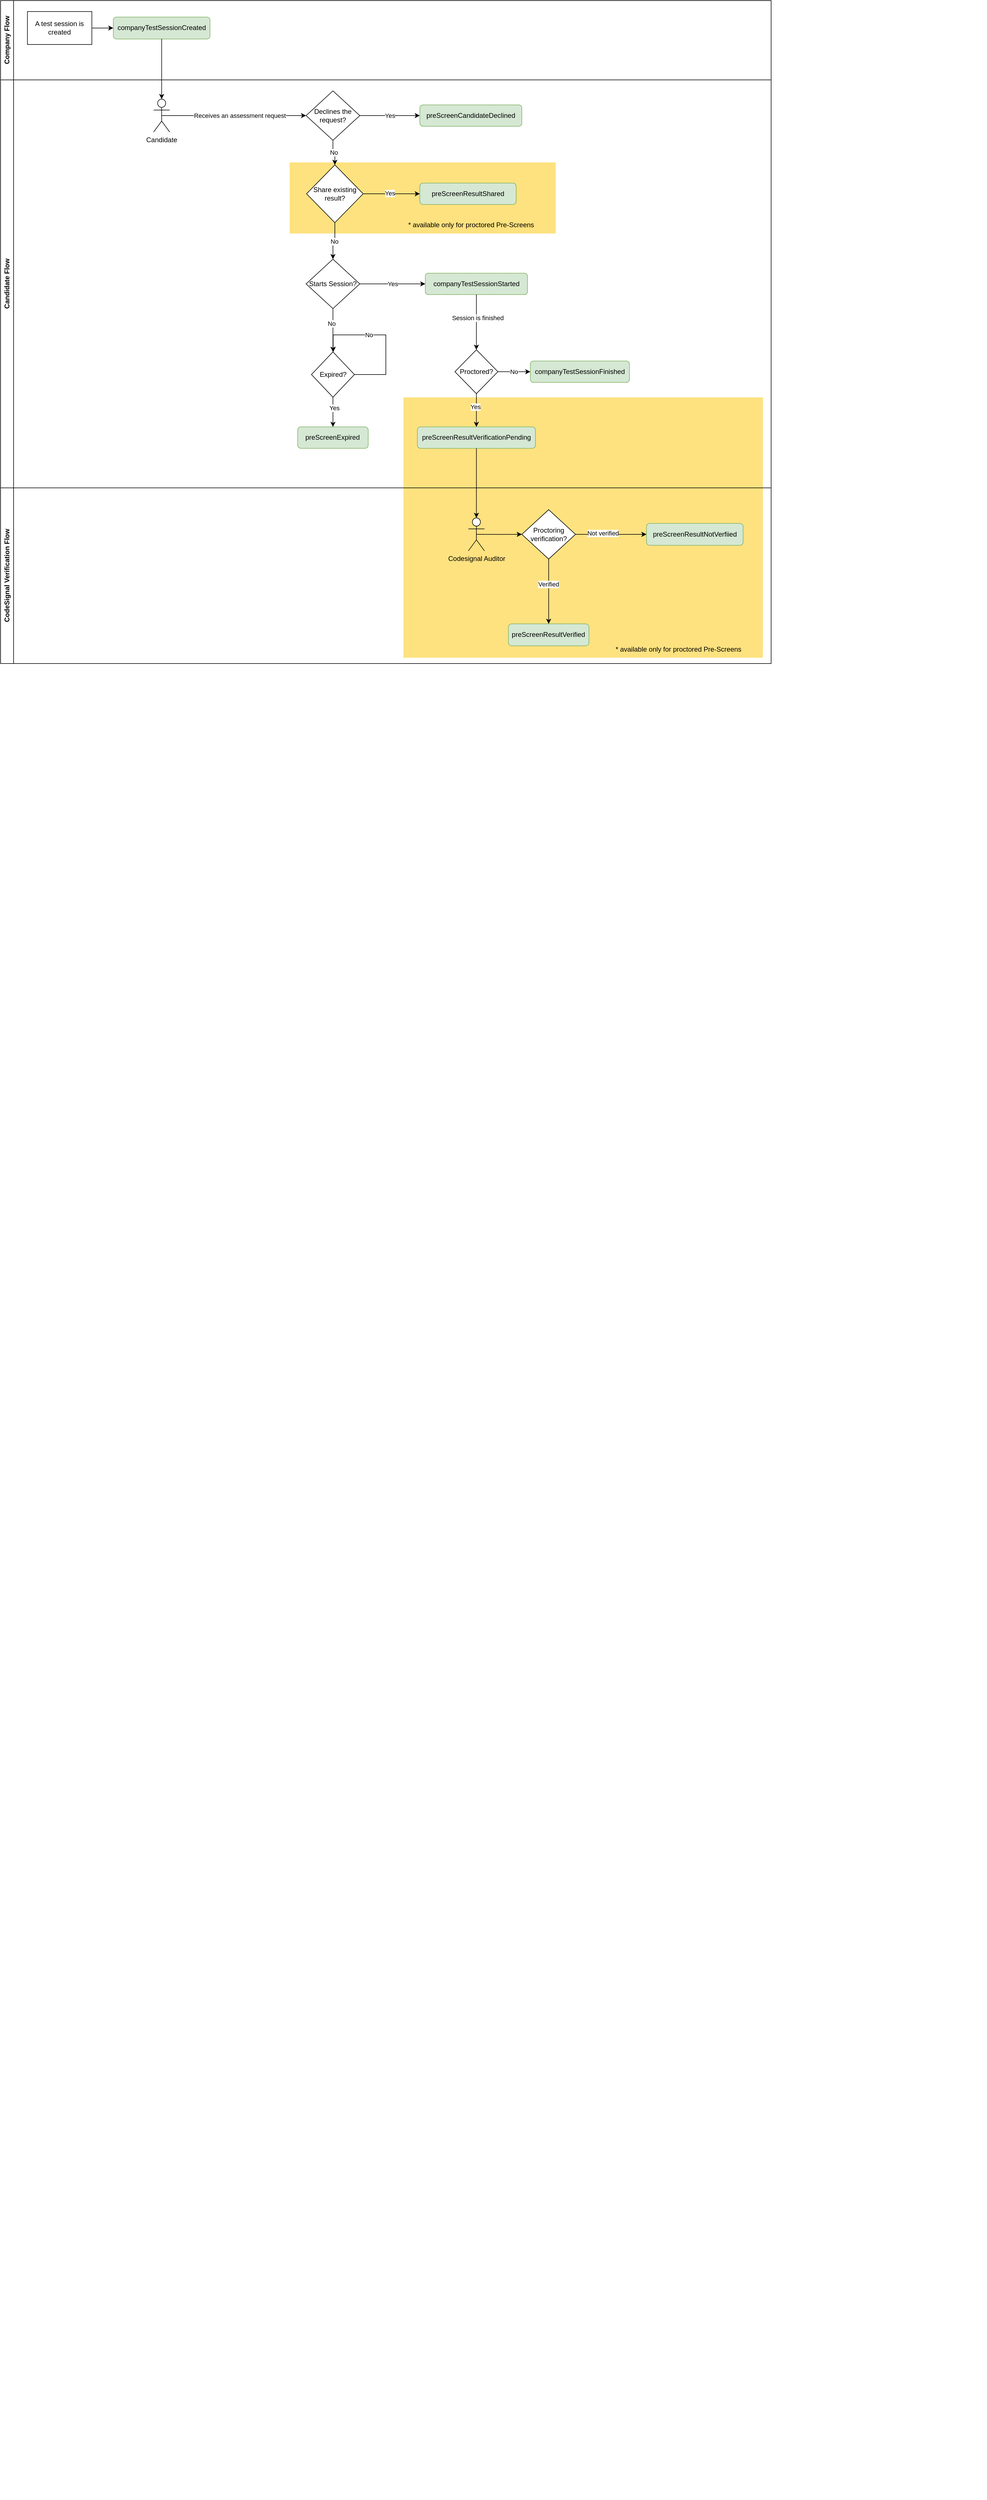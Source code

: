 <?xml version="1.0" encoding="UTF-8"?>
<mxfile version="21.3.3">
  <diagram id="TSboIgeANuUzSvGCtixs" name="Page-2">
    <mxGraphModel dx="1592" dy="821" grid="1" gridSize="10" guides="1" tooltips="1" connect="1" arrows="1" fold="1" page="1" pageScale="1" pageWidth="850" pageHeight="2000" math="0" shadow="0">
      <root>
        <mxCell id="0" />
        <mxCell id="1" parent="0" />
        <mxCell id="YbBkkYv8Np92hHLu4aIs-1" value="" style="group" vertex="1" connectable="0" parent="1">
          <mxGeometry x="340" y="3200" width="1450" height="1250" as="geometry" />
        </mxCell>
        <mxCell id="YbBkkYv8Np92hHLu4aIs-2" value="CodeSignal Verification Flow" style="swimlane;horizontal=0;whiteSpace=wrap;html=1;" vertex="1" parent="YbBkkYv8Np92hHLu4aIs-1">
          <mxGeometry x="-290" y="-2300" width="1360" height="310" as="geometry" />
        </mxCell>
        <mxCell id="YbBkkYv8Np92hHLu4aIs-3" value="" style="rounded=0;whiteSpace=wrap;html=1;fillColor=#fec603;strokeColor=#FFFFFF;gradientColor=none;opacity=50;" vertex="1" parent="YbBkkYv8Np92hHLu4aIs-2">
          <mxGeometry x="710.78" y="-160" width="634.97" height="460" as="geometry" />
        </mxCell>
        <mxCell id="YbBkkYv8Np92hHLu4aIs-4" value="preScreenResultVerified" style="rounded=1;whiteSpace=wrap;html=1;fillColor=#d5e8d4;strokeColor=#82b366;" vertex="1" parent="YbBkkYv8Np92hHLu4aIs-2">
          <mxGeometry x="896.31" y="240.003" width="142.157" height="38.76" as="geometry" />
        </mxCell>
        <mxCell id="YbBkkYv8Np92hHLu4aIs-5" style="edgeStyle=orthogonalEdgeStyle;rounded=0;orthogonalLoop=1;jettySize=auto;html=1;exitX=1;exitY=0.5;exitDx=0;exitDy=0;" edge="1" parent="YbBkkYv8Np92hHLu4aIs-2" source="YbBkkYv8Np92hHLu4aIs-48">
          <mxGeometry relative="1" as="geometry">
            <mxPoint x="1140" y="82" as="targetPoint" />
          </mxGeometry>
        </mxCell>
        <mxCell id="YbBkkYv8Np92hHLu4aIs-6" value="Not verified" style="edgeLabel;html=1;align=center;verticalAlign=middle;resizable=0;points=[];" vertex="1" connectable="0" parent="YbBkkYv8Np92hHLu4aIs-5">
          <mxGeometry x="-0.234" y="-1" relative="1" as="geometry">
            <mxPoint y="-3" as="offset" />
          </mxGeometry>
        </mxCell>
        <mxCell id="YbBkkYv8Np92hHLu4aIs-7" value="* available only for proctored Pre-Screens" style="text;html=1;align=center;verticalAlign=middle;resizable=0;points=[];autosize=1;strokeColor=none;fillColor=none;" vertex="1" parent="YbBkkYv8Np92hHLu4aIs-2">
          <mxGeometry x="1070.75" y="270.0" width="250" height="30" as="geometry" />
        </mxCell>
        <mxCell id="YbBkkYv8Np92hHLu4aIs-8" value="" style="group" vertex="1" connectable="0" parent="YbBkkYv8Np92hHLu4aIs-1">
          <mxGeometry width="1450" height="945.659" as="geometry" />
        </mxCell>
        <mxCell id="YbBkkYv8Np92hHLu4aIs-9" value="Company Flow" style="swimlane;horizontal=0;whiteSpace=wrap;html=1;" vertex="1" parent="YbBkkYv8Np92hHLu4aIs-8">
          <mxGeometry x="-290" y="-3160" width="1360" height="140" as="geometry" />
        </mxCell>
        <mxCell id="YbBkkYv8Np92hHLu4aIs-10" value="A test session is created" style="rounded=0;whiteSpace=wrap;html=1;" vertex="1" parent="YbBkkYv8Np92hHLu4aIs-9">
          <mxGeometry x="47.386" y="19.38" width="113.725" height="58.14" as="geometry" />
        </mxCell>
        <mxCell id="YbBkkYv8Np92hHLu4aIs-11" value="companyTestSessionCreated" style="rounded=1;whiteSpace=wrap;html=1;fillColor=#d5e8d4;strokeColor=#82b366;" vertex="1" parent="YbBkkYv8Np92hHLu4aIs-9">
          <mxGeometry x="199.02" y="29.07" width="170.588" height="38.76" as="geometry" />
        </mxCell>
        <mxCell id="YbBkkYv8Np92hHLu4aIs-12" style="edgeStyle=orthogonalEdgeStyle;rounded=0;orthogonalLoop=1;jettySize=auto;html=1;exitX=1;exitY=0.5;exitDx=0;exitDy=0;entryX=0;entryY=0.5;entryDx=0;entryDy=0;" edge="1" parent="YbBkkYv8Np92hHLu4aIs-9" source="YbBkkYv8Np92hHLu4aIs-10" target="YbBkkYv8Np92hHLu4aIs-11">
          <mxGeometry relative="1" as="geometry">
            <mxPoint x="582.843" y="48.393" as="targetPoint" />
            <mxPoint x="270.098" y="48.45" as="sourcePoint" />
          </mxGeometry>
        </mxCell>
        <mxCell id="YbBkkYv8Np92hHLu4aIs-13" value="Candidate Flow" style="swimlane;horizontal=0;whiteSpace=wrap;html=1;" vertex="1" parent="YbBkkYv8Np92hHLu4aIs-8">
          <mxGeometry x="-290" y="-3020" width="1360" height="720" as="geometry" />
        </mxCell>
        <mxCell id="YbBkkYv8Np92hHLu4aIs-14" value="" style="rounded=0;whiteSpace=wrap;html=1;fillColor=#fec600ff;strokeColor=#FFFFFF;opacity=50;" vertex="1" parent="YbBkkYv8Np92hHLu4aIs-13">
          <mxGeometry x="510" y="145.35" width="470" height="125.97" as="geometry" />
        </mxCell>
        <mxCell id="YbBkkYv8Np92hHLu4aIs-15" value="Candidate" style="shape=umlActor;verticalLabelPosition=bottom;verticalAlign=top;html=1;outlineConnect=0;" vertex="1" parent="YbBkkYv8Np92hHLu4aIs-13">
          <mxGeometry x="270.098" y="33.915" width="28.431" height="58.14" as="geometry" />
        </mxCell>
        <mxCell id="YbBkkYv8Np92hHLu4aIs-16" value="Starts Session?" style="rhombus;whiteSpace=wrap;html=1;" vertex="1" parent="YbBkkYv8Np92hHLu4aIs-13">
          <mxGeometry x="539.246" y="316.397" width="94.771" height="87.209" as="geometry" />
        </mxCell>
        <mxCell id="YbBkkYv8Np92hHLu4aIs-17" style="edgeStyle=orthogonalEdgeStyle;rounded=0;orthogonalLoop=1;jettySize=auto;html=1;exitX=0.5;exitY=0.5;exitDx=0;exitDy=0;exitPerimeter=0;entryX=0;entryY=0.5;entryDx=0;entryDy=0;" edge="1" parent="YbBkkYv8Np92hHLu4aIs-13" source="YbBkkYv8Np92hHLu4aIs-15" target="YbBkkYv8Np92hHLu4aIs-37">
          <mxGeometry relative="1" as="geometry">
            <mxPoint x="482.386" y="62.984" as="targetPoint" />
          </mxGeometry>
        </mxCell>
        <mxCell id="YbBkkYv8Np92hHLu4aIs-18" value="Receives an assessment request" style="edgeLabel;html=1;align=center;verticalAlign=middle;resizable=0;points=[];" vertex="1" connectable="0" parent="YbBkkYv8Np92hHLu4aIs-17">
          <mxGeometry x="0.234" y="1" relative="1" as="geometry">
            <mxPoint x="-20" y="1" as="offset" />
          </mxGeometry>
        </mxCell>
        <mxCell id="YbBkkYv8Np92hHLu4aIs-19" value="companyTestSessionStarted" style="rounded=1;whiteSpace=wrap;html=1;fillColor=#d5e8d4;strokeColor=#82b366;" vertex="1" parent="YbBkkYv8Np92hHLu4aIs-13">
          <mxGeometry x="749.64" y="341.11" width="180.36" height="37.79" as="geometry" />
        </mxCell>
        <mxCell id="YbBkkYv8Np92hHLu4aIs-20" value="Yes" style="edgeStyle=orthogonalEdgeStyle;rounded=0;orthogonalLoop=1;jettySize=auto;html=1;entryX=0;entryY=0.5;entryDx=0;entryDy=0;" edge="1" parent="YbBkkYv8Np92hHLu4aIs-13" source="YbBkkYv8Np92hHLu4aIs-16" target="YbBkkYv8Np92hHLu4aIs-19">
          <mxGeometry relative="1" as="geometry">
            <mxPoint x="577.157" y="113.372" as="sourcePoint" />
          </mxGeometry>
        </mxCell>
        <mxCell id="YbBkkYv8Np92hHLu4aIs-21" value="Proctored?" style="rhombus;whiteSpace=wrap;html=1;" vertex="1" parent="YbBkkYv8Np92hHLu4aIs-13">
          <mxGeometry x="801.911" y="476.26" width="75.817" height="77.519" as="geometry" />
        </mxCell>
        <mxCell id="YbBkkYv8Np92hHLu4aIs-22" style="edgeStyle=orthogonalEdgeStyle;rounded=0;orthogonalLoop=1;jettySize=auto;html=1;exitX=0.5;exitY=1;exitDx=0;exitDy=0;entryX=0.5;entryY=0;entryDx=0;entryDy=0;" edge="1" parent="YbBkkYv8Np92hHLu4aIs-13" source="YbBkkYv8Np92hHLu4aIs-19" target="YbBkkYv8Np92hHLu4aIs-21">
          <mxGeometry relative="1" as="geometry" />
        </mxCell>
        <mxCell id="YbBkkYv8Np92hHLu4aIs-23" value="Session is finished" style="edgeLabel;html=1;align=center;verticalAlign=middle;resizable=0;points=[];" vertex="1" connectable="0" parent="YbBkkYv8Np92hHLu4aIs-22">
          <mxGeometry x="-0.164" y="2" relative="1" as="geometry">
            <mxPoint as="offset" />
          </mxGeometry>
        </mxCell>
        <mxCell id="YbBkkYv8Np92hHLu4aIs-24" value="companyTestSessionFinished" style="rounded=1;whiteSpace=wrap;html=1;fillColor=#d5e8d4;strokeColor=#82b366;" vertex="1" parent="YbBkkYv8Np92hHLu4aIs-13">
          <mxGeometry x="935" y="496.12" width="175" height="37.79" as="geometry" />
        </mxCell>
        <mxCell id="YbBkkYv8Np92hHLu4aIs-25" value="No" style="edgeStyle=orthogonalEdgeStyle;rounded=0;orthogonalLoop=1;jettySize=auto;html=1;exitX=1;exitY=0.5;exitDx=0;exitDy=0;entryX=0;entryY=0.5;entryDx=0;entryDy=0;" edge="1" parent="YbBkkYv8Np92hHLu4aIs-13" source="YbBkkYv8Np92hHLu4aIs-21" target="YbBkkYv8Np92hHLu4aIs-24">
          <mxGeometry relative="1" as="geometry">
            <mxPoint x="866.209" y="840.116" as="targetPoint" />
          </mxGeometry>
        </mxCell>
        <mxCell id="YbBkkYv8Np92hHLu4aIs-26" value="preScreenResultVerificationPending" style="rounded=1;whiteSpace=wrap;html=1;fillColor=#d5e8d4;strokeColor=#82b366;" vertex="1" parent="YbBkkYv8Np92hHLu4aIs-13">
          <mxGeometry x="735.571" y="612.403" width="208.497" height="37.791" as="geometry" />
        </mxCell>
        <mxCell id="YbBkkYv8Np92hHLu4aIs-27" style="edgeStyle=orthogonalEdgeStyle;rounded=0;orthogonalLoop=1;jettySize=auto;html=1;exitX=0.5;exitY=1;exitDx=0;exitDy=0;entryX=0.5;entryY=0;entryDx=0;entryDy=0;" edge="1" parent="YbBkkYv8Np92hHLu4aIs-13" source="YbBkkYv8Np92hHLu4aIs-21" target="YbBkkYv8Np92hHLu4aIs-26">
          <mxGeometry relative="1" as="geometry">
            <mxPoint x="761.961" y="985.465" as="targetPoint" />
          </mxGeometry>
        </mxCell>
        <mxCell id="YbBkkYv8Np92hHLu4aIs-28" value="Yes" style="edgeLabel;html=1;align=center;verticalAlign=middle;resizable=0;points=[];" vertex="1" connectable="0" parent="YbBkkYv8Np92hHLu4aIs-27">
          <mxGeometry x="-0.231" y="-2" relative="1" as="geometry">
            <mxPoint as="offset" />
          </mxGeometry>
        </mxCell>
        <mxCell id="YbBkkYv8Np92hHLu4aIs-29" value="preScreenExpired" style="rounded=1;whiteSpace=wrap;html=1;fillColor=#d5e8d4;strokeColor=#82b366;" vertex="1" parent="YbBkkYv8Np92hHLu4aIs-13">
          <mxGeometry x="524.39" y="612.4" width="124.48" height="37.79" as="geometry" />
        </mxCell>
        <mxCell id="YbBkkYv8Np92hHLu4aIs-30" style="edgeStyle=orthogonalEdgeStyle;rounded=0;orthogonalLoop=1;jettySize=auto;html=1;entryX=0.5;entryY=0;entryDx=0;entryDy=0;" edge="1" parent="YbBkkYv8Np92hHLu4aIs-13" source="YbBkkYv8Np92hHLu4aIs-34" target="YbBkkYv8Np92hHLu4aIs-29">
          <mxGeometry relative="1" as="geometry">
            <mxPoint x="530.719" y="554.264" as="sourcePoint" />
          </mxGeometry>
        </mxCell>
        <mxCell id="YbBkkYv8Np92hHLu4aIs-31" value="Yes" style="edgeLabel;html=1;align=center;verticalAlign=middle;resizable=0;points=[];" vertex="1" connectable="0" parent="YbBkkYv8Np92hHLu4aIs-30">
          <mxGeometry x="-0.3" y="2" relative="1" as="geometry">
            <mxPoint as="offset" />
          </mxGeometry>
        </mxCell>
        <mxCell id="YbBkkYv8Np92hHLu4aIs-32" value="" style="edgeStyle=orthogonalEdgeStyle;rounded=0;orthogonalLoop=1;jettySize=auto;html=1;" edge="1" parent="YbBkkYv8Np92hHLu4aIs-13" source="YbBkkYv8Np92hHLu4aIs-16" target="YbBkkYv8Np92hHLu4aIs-34">
          <mxGeometry relative="1" as="geometry">
            <mxPoint x="529.636" y="530.039" as="targetPoint" />
            <mxPoint x="529.771" y="399.225" as="sourcePoint" />
          </mxGeometry>
        </mxCell>
        <mxCell id="YbBkkYv8Np92hHLu4aIs-33" value="No" style="edgeLabel;html=1;align=center;verticalAlign=middle;resizable=0;points=[];" vertex="1" connectable="0" parent="YbBkkYv8Np92hHLu4aIs-32">
          <mxGeometry x="-0.302" y="-3" relative="1" as="geometry">
            <mxPoint as="offset" />
          </mxGeometry>
        </mxCell>
        <mxCell id="YbBkkYv8Np92hHLu4aIs-34" value="Expired?" style="rhombus;whiteSpace=wrap;html=1;" vertex="1" parent="YbBkkYv8Np92hHLu4aIs-13">
          <mxGeometry x="548.72" y="480" width="75.82" height="80" as="geometry" />
        </mxCell>
        <mxCell id="YbBkkYv8Np92hHLu4aIs-35" value="Yes" style="edgeStyle=orthogonalEdgeStyle;rounded=0;orthogonalLoop=1;jettySize=auto;html=1;exitX=1;exitY=0.5;exitDx=0;exitDy=0;entryX=0;entryY=0.5;entryDx=0;entryDy=0;" edge="1" parent="YbBkkYv8Np92hHLu4aIs-13" source="YbBkkYv8Np92hHLu4aIs-37" target="YbBkkYv8Np92hHLu4aIs-38">
          <mxGeometry relative="1" as="geometry" />
        </mxCell>
        <mxCell id="YbBkkYv8Np92hHLu4aIs-36" value="No" style="edgeStyle=orthogonalEdgeStyle;rounded=0;orthogonalLoop=1;jettySize=auto;html=1;exitX=0.5;exitY=1;exitDx=0;exitDy=0;entryX=0.5;entryY=0;entryDx=0;entryDy=0;" edge="1" parent="YbBkkYv8Np92hHLu4aIs-13" source="YbBkkYv8Np92hHLu4aIs-37" target="YbBkkYv8Np92hHLu4aIs-41">
          <mxGeometry relative="1" as="geometry" />
        </mxCell>
        <mxCell id="YbBkkYv8Np92hHLu4aIs-37" value="Declines the request?" style="rhombus;whiteSpace=wrap;html=1;" vertex="1" parent="YbBkkYv8Np92hHLu4aIs-13">
          <mxGeometry x="539.246" y="19.38" width="94.771" height="87.209" as="geometry" />
        </mxCell>
        <mxCell id="YbBkkYv8Np92hHLu4aIs-38" value="preScreenCandidateDeclined" style="rounded=1;whiteSpace=wrap;html=1;fillColor=#d5e8d4;strokeColor=#82b366;" vertex="1" parent="YbBkkYv8Np92hHLu4aIs-13">
          <mxGeometry x="740" y="44.09" width="180" height="37.79" as="geometry" />
        </mxCell>
        <mxCell id="YbBkkYv8Np92hHLu4aIs-39" style="edgeStyle=orthogonalEdgeStyle;rounded=0;orthogonalLoop=1;jettySize=auto;html=1;exitX=0.5;exitY=1;exitDx=0;exitDy=0;entryX=0.5;entryY=0;entryDx=0;entryDy=0;" edge="1" parent="YbBkkYv8Np92hHLu4aIs-13" source="YbBkkYv8Np92hHLu4aIs-41" target="YbBkkYv8Np92hHLu4aIs-16">
          <mxGeometry relative="1" as="geometry" />
        </mxCell>
        <mxCell id="YbBkkYv8Np92hHLu4aIs-40" value="No" style="edgeLabel;html=1;align=center;verticalAlign=middle;resizable=0;points=[];" vertex="1" connectable="0" parent="YbBkkYv8Np92hHLu4aIs-39">
          <mxGeometry x="-0.029" y="1" relative="1" as="geometry">
            <mxPoint as="offset" />
          </mxGeometry>
        </mxCell>
        <mxCell id="YbBkkYv8Np92hHLu4aIs-41" value="Share existing result?" style="rhombus;whiteSpace=wrap;html=1;" vertex="1" parent="YbBkkYv8Np92hHLu4aIs-13">
          <mxGeometry x="540" y="150" width="100" height="101.94" as="geometry" />
        </mxCell>
        <mxCell id="YbBkkYv8Np92hHLu4aIs-42" value="preScreenResultShared" style="rounded=1;whiteSpace=wrap;html=1;fillColor=#d5e8d4;strokeColor=#82b366;" vertex="1" parent="YbBkkYv8Np92hHLu4aIs-13">
          <mxGeometry x="740" y="182.07" width="170" height="37.79" as="geometry" />
        </mxCell>
        <mxCell id="YbBkkYv8Np92hHLu4aIs-43" value="" style="edgeStyle=orthogonalEdgeStyle;rounded=0;orthogonalLoop=1;jettySize=auto;html=1;" edge="1" parent="YbBkkYv8Np92hHLu4aIs-13" source="YbBkkYv8Np92hHLu4aIs-41" target="YbBkkYv8Np92hHLu4aIs-42">
          <mxGeometry relative="1" as="geometry" />
        </mxCell>
        <mxCell id="YbBkkYv8Np92hHLu4aIs-44" value="Yes" style="edgeLabel;html=1;align=center;verticalAlign=middle;resizable=0;points=[];" vertex="1" connectable="0" parent="YbBkkYv8Np92hHLu4aIs-43">
          <mxGeometry x="-0.058" y="2" relative="1" as="geometry">
            <mxPoint y="1" as="offset" />
          </mxGeometry>
        </mxCell>
        <mxCell id="YbBkkYv8Np92hHLu4aIs-45" value="No" style="edgeStyle=orthogonalEdgeStyle;rounded=0;orthogonalLoop=1;jettySize=auto;html=1;exitX=1;exitY=0.5;exitDx=0;exitDy=0;" edge="1" parent="YbBkkYv8Np92hHLu4aIs-13" source="YbBkkYv8Np92hHLu4aIs-34" target="YbBkkYv8Np92hHLu4aIs-34">
          <mxGeometry x="0.25" relative="1" as="geometry">
            <Array as="points">
              <mxPoint x="680" y="520" />
              <mxPoint x="680" y="450" />
              <mxPoint x="587" y="450" />
            </Array>
            <mxPoint as="offset" />
            <mxPoint x="270" y="440" as="targetPoint" />
            <mxPoint x="664.54" y="510" as="sourcePoint" />
          </mxGeometry>
        </mxCell>
        <mxCell id="YbBkkYv8Np92hHLu4aIs-46" value="* available only for proctored Pre-Screens" style="text;html=1;align=center;verticalAlign=middle;resizable=0;points=[];autosize=1;strokeColor=none;fillColor=none;" vertex="1" parent="YbBkkYv8Np92hHLu4aIs-13">
          <mxGeometry x="705" y="241.32" width="250" height="30" as="geometry" />
        </mxCell>
        <mxCell id="YbBkkYv8Np92hHLu4aIs-47" style="edgeStyle=orthogonalEdgeStyle;rounded=0;orthogonalLoop=1;jettySize=auto;html=1;entryX=0.5;entryY=0;entryDx=0;entryDy=0;entryPerimeter=0;" edge="1" parent="YbBkkYv8Np92hHLu4aIs-8" source="YbBkkYv8Np92hHLu4aIs-11" target="YbBkkYv8Np92hHLu4aIs-15">
          <mxGeometry relative="1" as="geometry" />
        </mxCell>
        <mxCell id="YbBkkYv8Np92hHLu4aIs-48" value="Proctoring verification?" style="rhombus;whiteSpace=wrap;html=1;" vertex="1" parent="YbBkkYv8Np92hHLu4aIs-8">
          <mxGeometry x="630.003" y="-2261.55" width="94.771" height="87.209" as="geometry" />
        </mxCell>
        <mxCell id="YbBkkYv8Np92hHLu4aIs-49" value="Codesignal Auditor" style="shape=umlActor;verticalLabelPosition=bottom;verticalAlign=top;html=1;outlineConnect=0;" vertex="1" parent="YbBkkYv8Np92hHLu4aIs-8">
          <mxGeometry x="535.603" y="-2247.016" width="28.431" height="58.14" as="geometry" />
        </mxCell>
        <mxCell id="YbBkkYv8Np92hHLu4aIs-50" style="edgeStyle=orthogonalEdgeStyle;rounded=0;orthogonalLoop=1;jettySize=auto;html=1;entryX=0.5;entryY=0;entryDx=0;entryDy=0;entryPerimeter=0;" edge="1" parent="YbBkkYv8Np92hHLu4aIs-8" source="YbBkkYv8Np92hHLu4aIs-26" target="YbBkkYv8Np92hHLu4aIs-49">
          <mxGeometry relative="1" as="geometry" />
        </mxCell>
        <mxCell id="YbBkkYv8Np92hHLu4aIs-51" style="edgeStyle=orthogonalEdgeStyle;rounded=0;orthogonalLoop=1;jettySize=auto;html=1;exitX=0.5;exitY=0.5;exitDx=0;exitDy=0;exitPerimeter=0;" edge="1" parent="YbBkkYv8Np92hHLu4aIs-8" source="YbBkkYv8Np92hHLu4aIs-49" target="YbBkkYv8Np92hHLu4aIs-48">
          <mxGeometry relative="1" as="geometry" />
        </mxCell>
        <mxCell id="YbBkkYv8Np92hHLu4aIs-52" value="preScreenResultNotVerfiied" style="rounded=1;whiteSpace=wrap;html=1;fillColor=#d5e8d4;strokeColor=#82b366;" vertex="1" parent="YbBkkYv8Np92hHLu4aIs-8">
          <mxGeometry x="850.002" y="-2237.326" width="170.588" height="38.76" as="geometry" />
        </mxCell>
        <mxCell id="YbBkkYv8Np92hHLu4aIs-53" style="edgeStyle=orthogonalEdgeStyle;rounded=0;orthogonalLoop=1;jettySize=auto;html=1;exitX=0.5;exitY=1;exitDx=0;exitDy=0;entryX=0.5;entryY=0;entryDx=0;entryDy=0;" edge="1" parent="YbBkkYv8Np92hHLu4aIs-1" source="YbBkkYv8Np92hHLu4aIs-48" target="YbBkkYv8Np92hHLu4aIs-4">
          <mxGeometry relative="1" as="geometry">
            <mxPoint x="663.444" y="-2072.597" as="targetPoint" />
          </mxGeometry>
        </mxCell>
        <mxCell id="YbBkkYv8Np92hHLu4aIs-54" value="Verified" style="edgeLabel;html=1;align=center;verticalAlign=middle;resizable=0;points=[];" vertex="1" connectable="0" parent="YbBkkYv8Np92hHLu4aIs-53">
          <mxGeometry x="-0.226" y="-1" relative="1" as="geometry">
            <mxPoint as="offset" />
          </mxGeometry>
        </mxCell>
      </root>
    </mxGraphModel>
  </diagram>
</mxfile>
